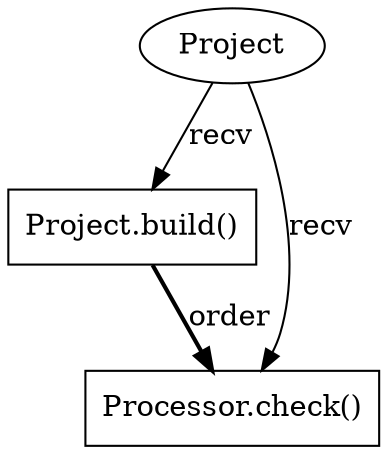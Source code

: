 digraph "AUG" {

  1 [ label="Project.build()" shape="box" ];
  2 [ label="Project" shape="ellipse" ];
  3 [ label="Processor.check()" shape="box" ];
  2 -> 1 [ label="recv" style="solid" ];
  1 -> 3 [ label="order" style="bold" ];
  2 -> 3 [ label="recv" style="solid" ];
}
